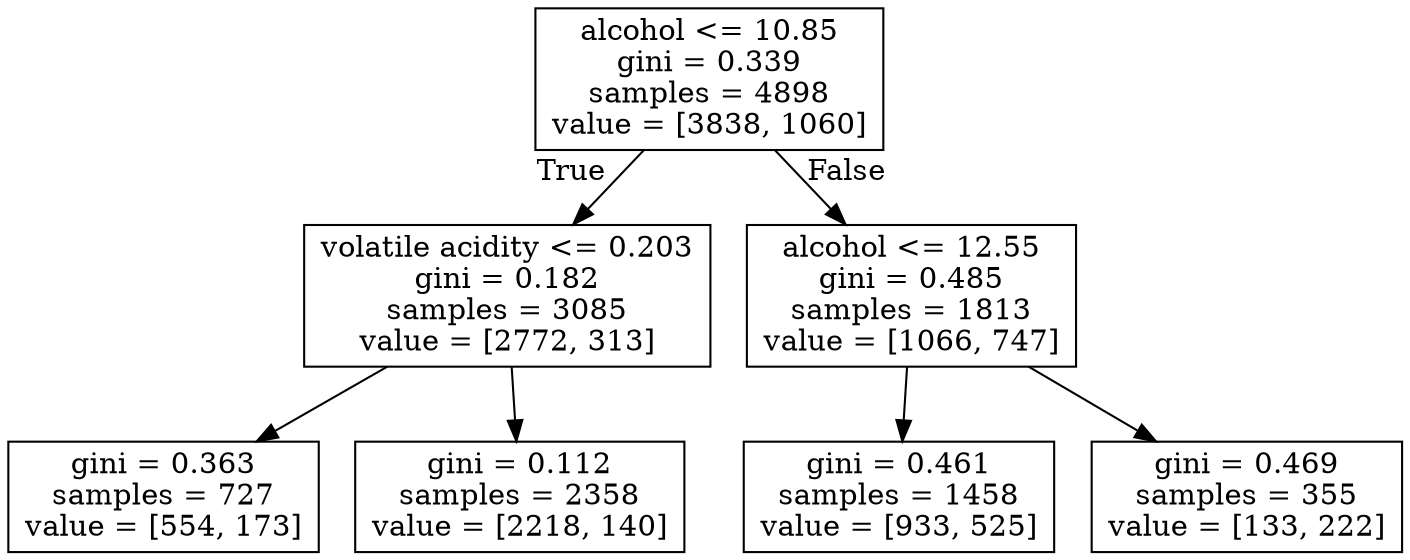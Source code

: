 digraph Tree {
node [shape=box] ;
0 [label="alcohol <= 10.85\ngini = 0.339\nsamples = 4898\nvalue = [3838, 1060]"] ;
1 [label="volatile acidity <= 0.203\ngini = 0.182\nsamples = 3085\nvalue = [2772, 313]"] ;
0 -> 1 [labeldistance=2.5, labelangle=45, headlabel="True"] ;
2 [label="gini = 0.363\nsamples = 727\nvalue = [554, 173]"] ;
1 -> 2 ;
3 [label="gini = 0.112\nsamples = 2358\nvalue = [2218, 140]"] ;
1 -> 3 ;
4 [label="alcohol <= 12.55\ngini = 0.485\nsamples = 1813\nvalue = [1066, 747]"] ;
0 -> 4 [labeldistance=2.5, labelangle=-45, headlabel="False"] ;
5 [label="gini = 0.461\nsamples = 1458\nvalue = [933, 525]"] ;
4 -> 5 ;
6 [label="gini = 0.469\nsamples = 355\nvalue = [133, 222]"] ;
4 -> 6 ;
}